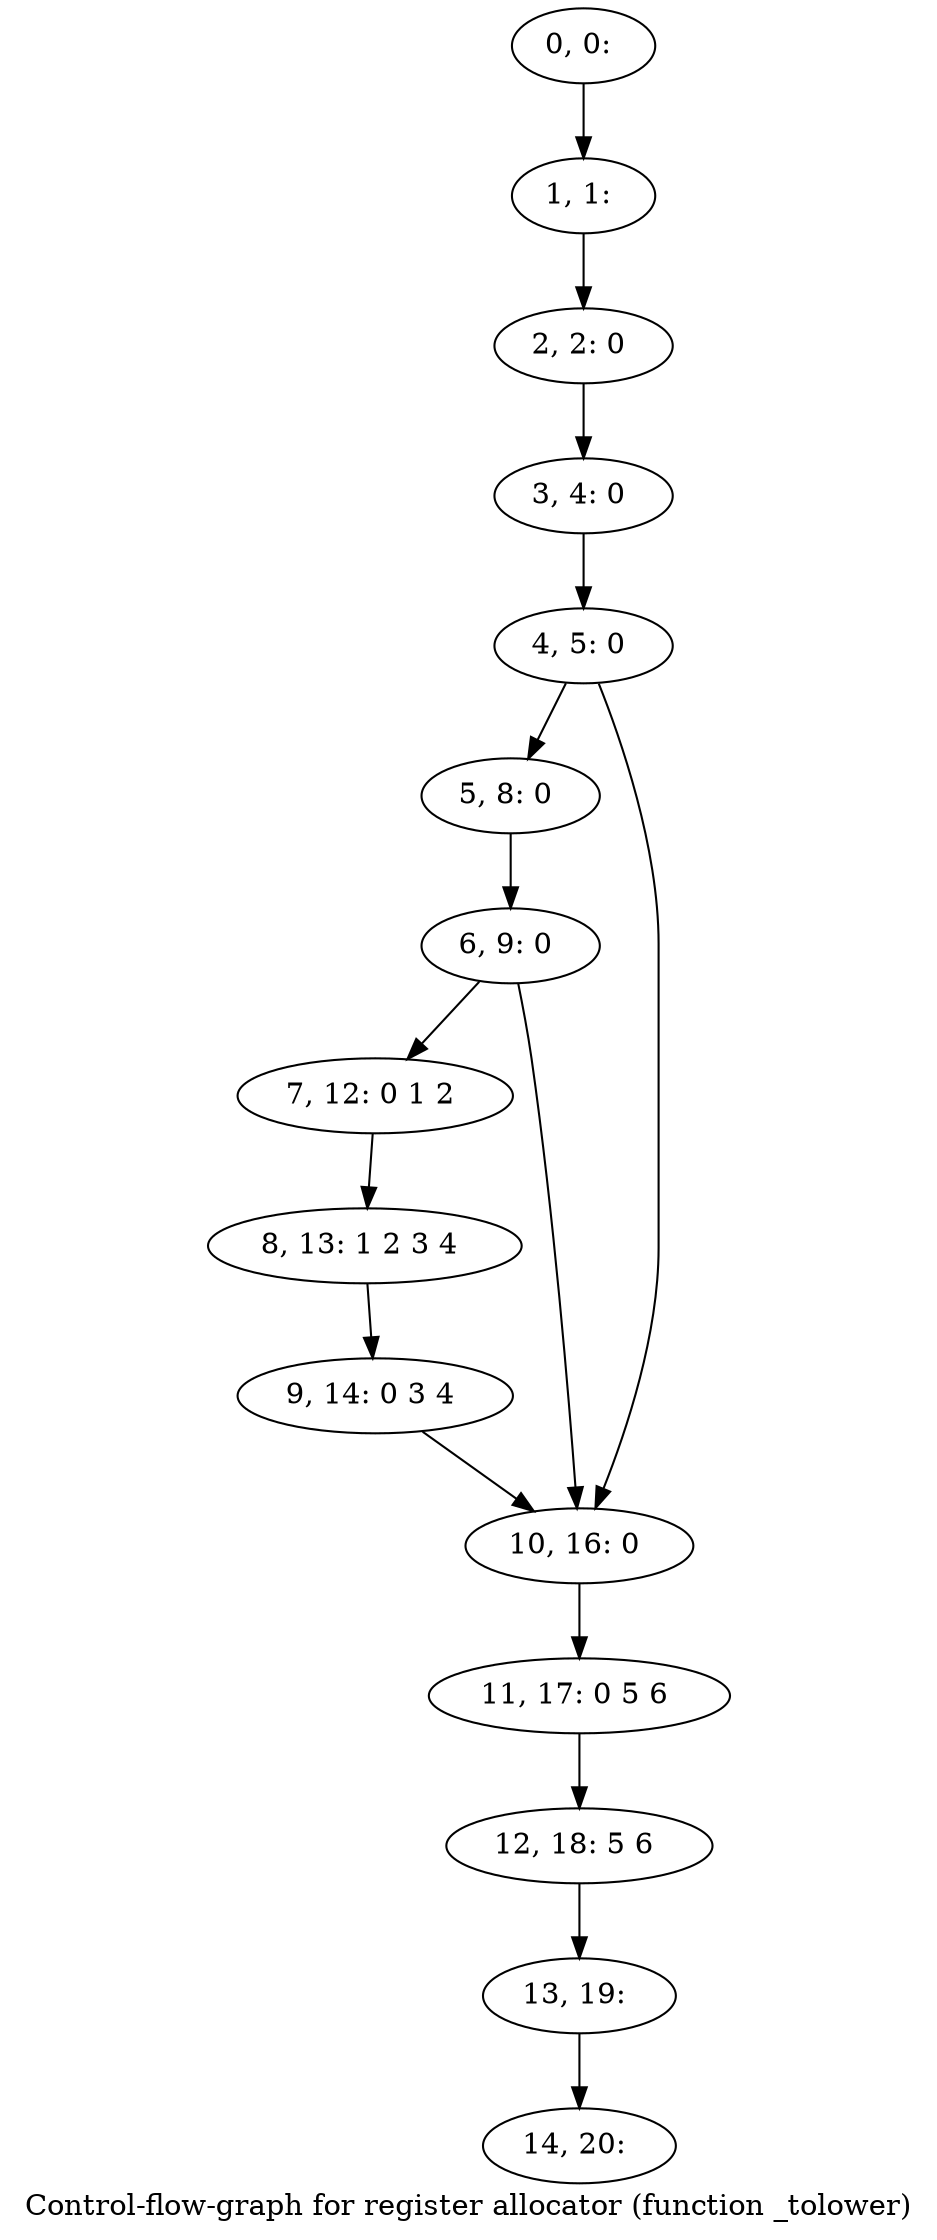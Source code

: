 digraph G {
graph [label="Control-flow-graph for register allocator (function _tolower)"]
0[label="0, 0: "];
1[label="1, 1: "];
2[label="2, 2: 0 "];
3[label="3, 4: 0 "];
4[label="4, 5: 0 "];
5[label="5, 8: 0 "];
6[label="6, 9: 0 "];
7[label="7, 12: 0 1 2 "];
8[label="8, 13: 1 2 3 4 "];
9[label="9, 14: 0 3 4 "];
10[label="10, 16: 0 "];
11[label="11, 17: 0 5 6 "];
12[label="12, 18: 5 6 "];
13[label="13, 19: "];
14[label="14, 20: "];
0->1 ;
1->2 ;
2->3 ;
3->4 ;
4->5 ;
4->10 ;
5->6 ;
6->7 ;
6->10 ;
7->8 ;
8->9 ;
9->10 ;
10->11 ;
11->12 ;
12->13 ;
13->14 ;
}
